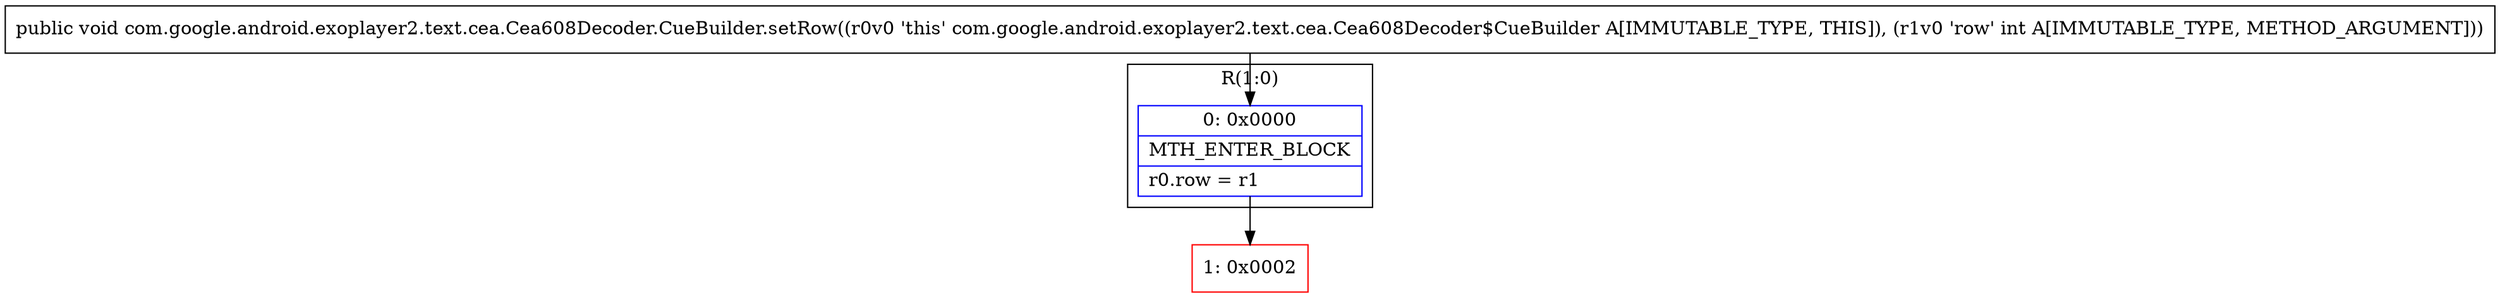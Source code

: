 digraph "CFG forcom.google.android.exoplayer2.text.cea.Cea608Decoder.CueBuilder.setRow(I)V" {
subgraph cluster_Region_275927849 {
label = "R(1:0)";
node [shape=record,color=blue];
Node_0 [shape=record,label="{0\:\ 0x0000|MTH_ENTER_BLOCK\l|r0.row = r1\l}"];
}
Node_1 [shape=record,color=red,label="{1\:\ 0x0002}"];
MethodNode[shape=record,label="{public void com.google.android.exoplayer2.text.cea.Cea608Decoder.CueBuilder.setRow((r0v0 'this' com.google.android.exoplayer2.text.cea.Cea608Decoder$CueBuilder A[IMMUTABLE_TYPE, THIS]), (r1v0 'row' int A[IMMUTABLE_TYPE, METHOD_ARGUMENT])) }"];
MethodNode -> Node_0;
Node_0 -> Node_1;
}

